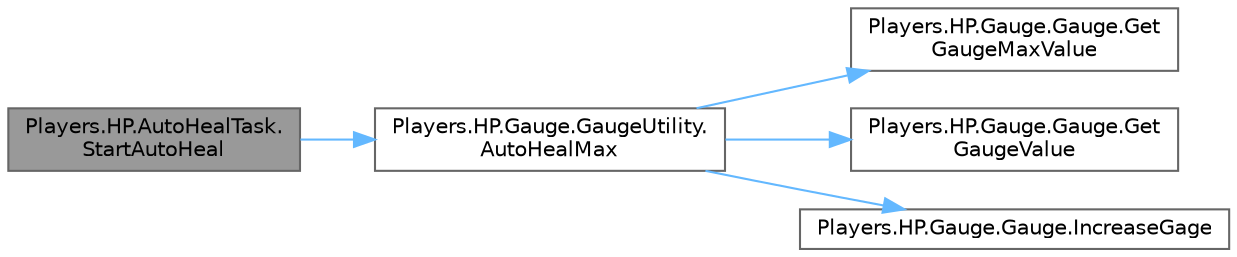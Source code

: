 digraph "Players.HP.AutoHealTask.StartAutoHeal"
{
 // LATEX_PDF_SIZE
  bgcolor="transparent";
  edge [fontname=Helvetica,fontsize=10,labelfontname=Helvetica,labelfontsize=10];
  node [fontname=Helvetica,fontsize=10,shape=box,height=0.2,width=0.4];
  rankdir="LR";
  Node1 [id="Node000001",label="Players.HP.AutoHealTask.\lStartAutoHeal",height=0.2,width=0.4,color="gray40", fillcolor="grey60", style="filled", fontcolor="black",tooltip=" "];
  Node1 -> Node2 [id="edge1_Node000001_Node000002",color="steelblue1",style="solid",tooltip=" "];
  Node2 [id="Node000002",label="Players.HP.Gauge.GaugeUtility.\lAutoHealMax",height=0.2,width=0.4,color="grey40", fillcolor="white", style="filled",URL="$classPlayers_1_1HP_1_1Gauge_1_1GaugeUtility.html#a316ec6447518e0adc174e060aeab3f83",tooltip=" "];
  Node2 -> Node3 [id="edge2_Node000002_Node000003",color="steelblue1",style="solid",tooltip=" "];
  Node3 [id="Node000003",label="Players.HP.Gauge.Gauge.Get\lGaugeMaxValue",height=0.2,width=0.4,color="grey40", fillcolor="white", style="filled",URL="$classPlayers_1_1HP_1_1Gauge_1_1Gauge.html#a921eddd1135ee5872a2ed729e53f4f93",tooltip="ゲージのマックス値を返す"];
  Node2 -> Node4 [id="edge3_Node000002_Node000004",color="steelblue1",style="solid",tooltip=" "];
  Node4 [id="Node000004",label="Players.HP.Gauge.Gauge.Get\lGaugeValue",height=0.2,width=0.4,color="grey40", fillcolor="white", style="filled",URL="$classPlayers_1_1HP_1_1Gauge_1_1Gauge.html#a572e50c5f0514b6163ed3e1536a40e55",tooltip="ゲージの値を返す"];
  Node2 -> Node5 [id="edge4_Node000002_Node000005",color="steelblue1",style="solid",tooltip=" "];
  Node5 [id="Node000005",label="Players.HP.Gauge.Gauge.IncreaseGage",height=0.2,width=0.4,color="grey40", fillcolor="white", style="filled",URL="$classPlayers_1_1HP_1_1Gauge_1_1Gauge.html#ada34f6653c89f0030998b6eaca289fd0",tooltip="increaseValueだけゲージを増加させる"];
}
